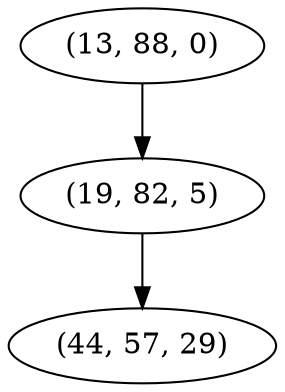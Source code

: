 digraph tree {
    "(13, 88, 0)";
    "(19, 82, 5)";
    "(44, 57, 29)";
    "(13, 88, 0)" -> "(19, 82, 5)";
    "(19, 82, 5)" -> "(44, 57, 29)";
}
